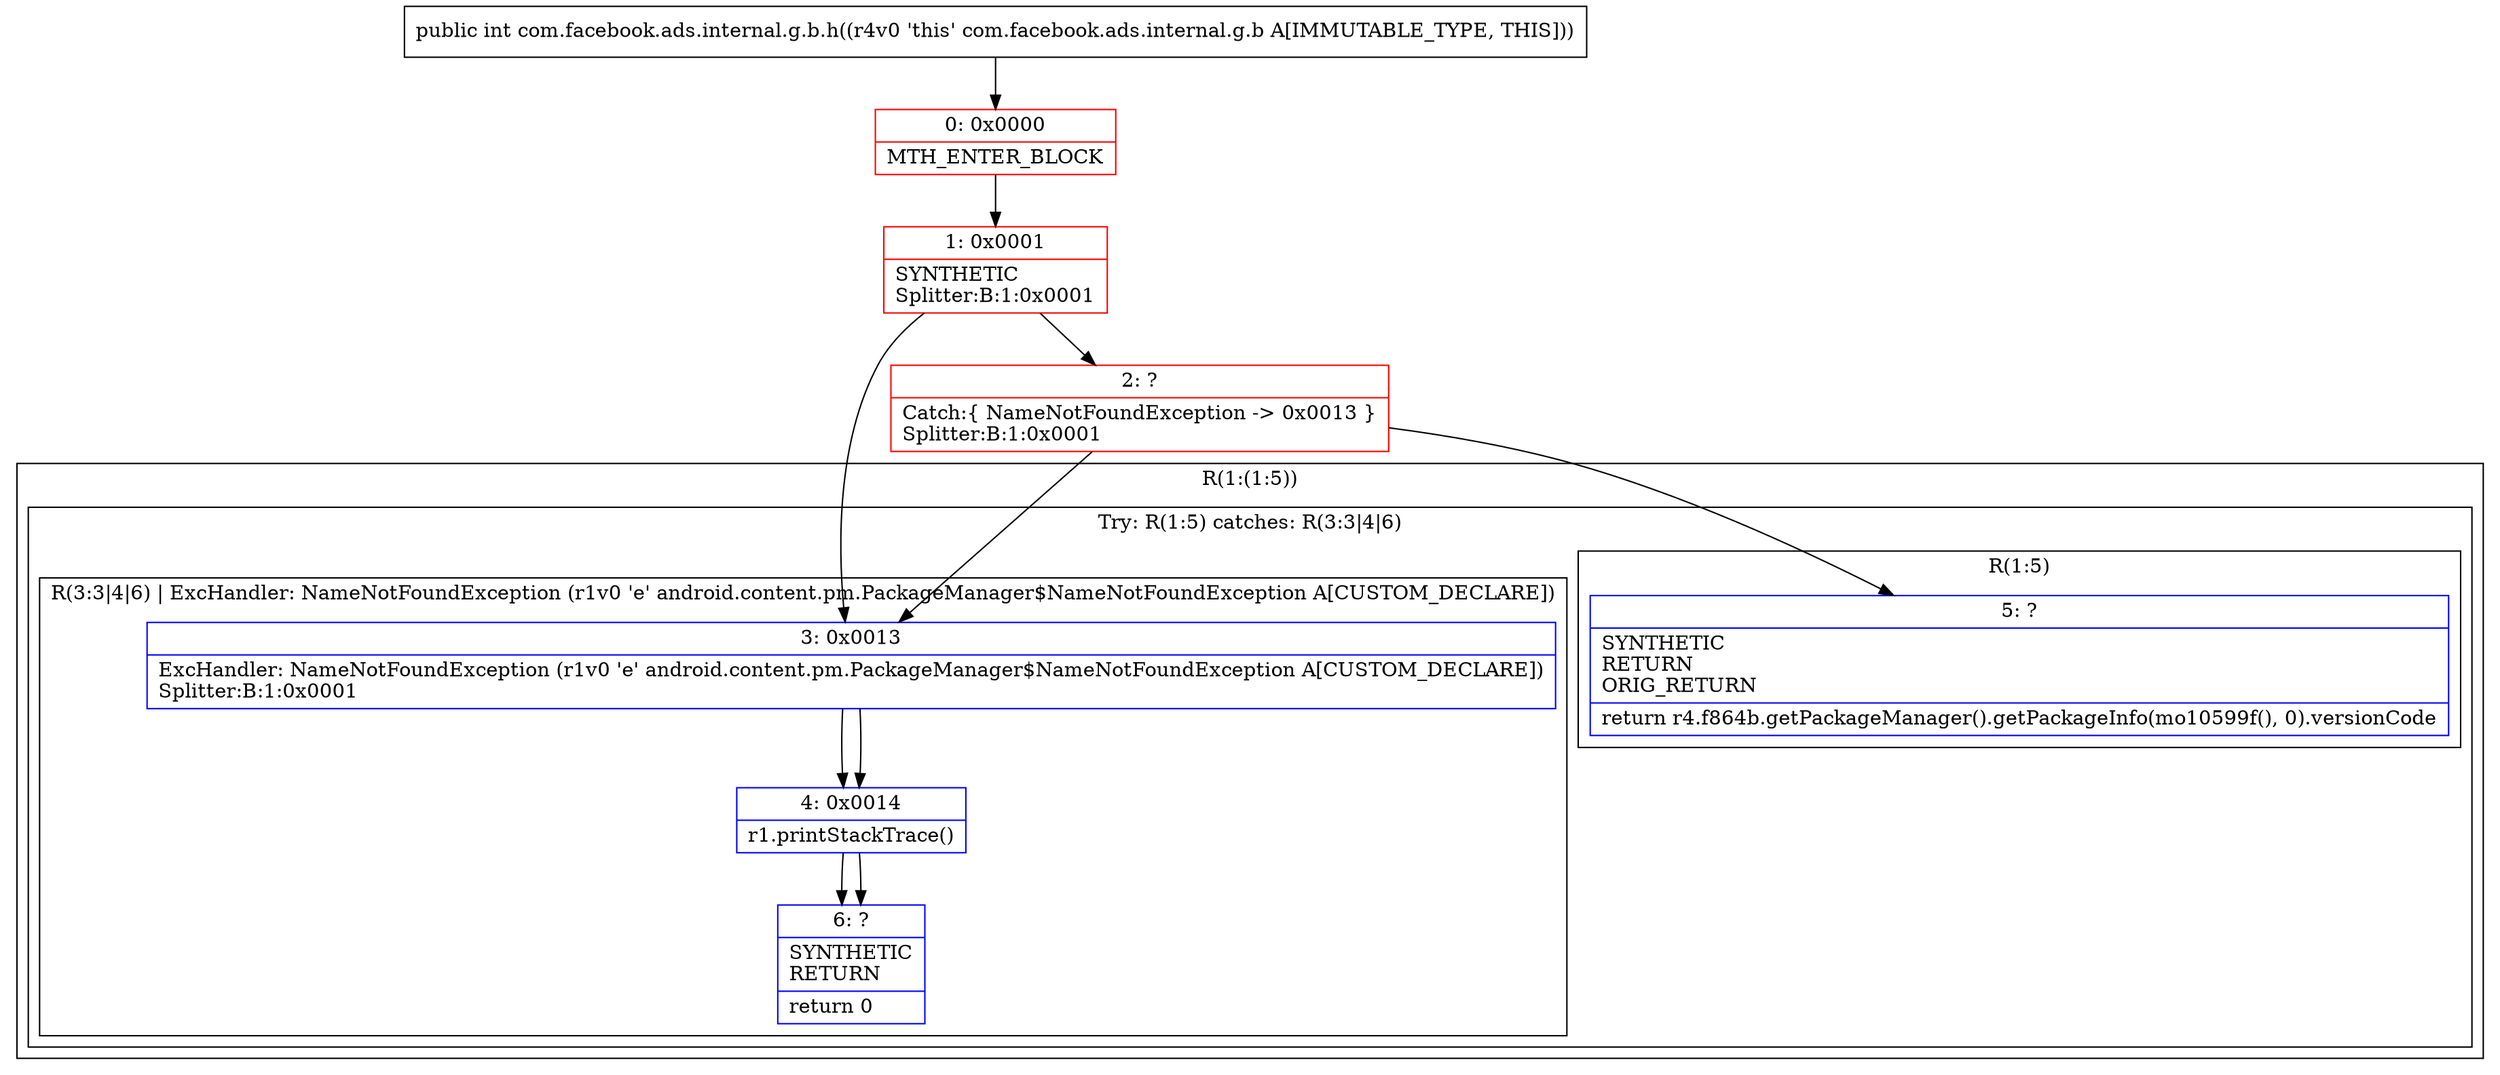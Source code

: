digraph "CFG forcom.facebook.ads.internal.g.b.h()I" {
subgraph cluster_Region_1326873490 {
label = "R(1:(1:5))";
node [shape=record,color=blue];
subgraph cluster_TryCatchRegion_2041417794 {
label = "Try: R(1:5) catches: R(3:3|4|6)";
node [shape=record,color=blue];
subgraph cluster_Region_737795884 {
label = "R(1:5)";
node [shape=record,color=blue];
Node_5 [shape=record,label="{5\:\ ?|SYNTHETIC\lRETURN\lORIG_RETURN\l|return r4.f864b.getPackageManager().getPackageInfo(mo10599f(), 0).versionCode\l}"];
}
subgraph cluster_Region_2028187225 {
label = "R(3:3|4|6) | ExcHandler: NameNotFoundException (r1v0 'e' android.content.pm.PackageManager$NameNotFoundException A[CUSTOM_DECLARE])\l";
node [shape=record,color=blue];
Node_3 [shape=record,label="{3\:\ 0x0013|ExcHandler: NameNotFoundException (r1v0 'e' android.content.pm.PackageManager$NameNotFoundException A[CUSTOM_DECLARE])\lSplitter:B:1:0x0001\l}"];
Node_4 [shape=record,label="{4\:\ 0x0014|r1.printStackTrace()\l}"];
Node_6 [shape=record,label="{6\:\ ?|SYNTHETIC\lRETURN\l|return 0\l}"];
}
}
}
subgraph cluster_Region_2028187225 {
label = "R(3:3|4|6) | ExcHandler: NameNotFoundException (r1v0 'e' android.content.pm.PackageManager$NameNotFoundException A[CUSTOM_DECLARE])\l";
node [shape=record,color=blue];
Node_3 [shape=record,label="{3\:\ 0x0013|ExcHandler: NameNotFoundException (r1v0 'e' android.content.pm.PackageManager$NameNotFoundException A[CUSTOM_DECLARE])\lSplitter:B:1:0x0001\l}"];
Node_4 [shape=record,label="{4\:\ 0x0014|r1.printStackTrace()\l}"];
Node_6 [shape=record,label="{6\:\ ?|SYNTHETIC\lRETURN\l|return 0\l}"];
}
Node_0 [shape=record,color=red,label="{0\:\ 0x0000|MTH_ENTER_BLOCK\l}"];
Node_1 [shape=record,color=red,label="{1\:\ 0x0001|SYNTHETIC\lSplitter:B:1:0x0001\l}"];
Node_2 [shape=record,color=red,label="{2\:\ ?|Catch:\{ NameNotFoundException \-\> 0x0013 \}\lSplitter:B:1:0x0001\l}"];
MethodNode[shape=record,label="{public int com.facebook.ads.internal.g.b.h((r4v0 'this' com.facebook.ads.internal.g.b A[IMMUTABLE_TYPE, THIS])) }"];
MethodNode -> Node_0;
Node_3 -> Node_4;
Node_4 -> Node_6;
Node_3 -> Node_4;
Node_4 -> Node_6;
Node_0 -> Node_1;
Node_1 -> Node_2;
Node_1 -> Node_3;
Node_2 -> Node_3;
Node_2 -> Node_5;
}


